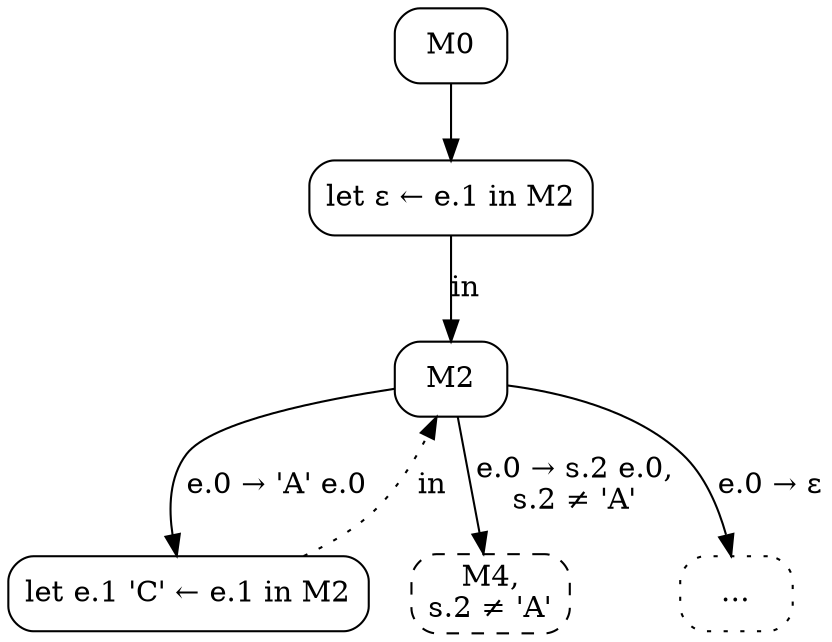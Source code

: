 digraph {
  node [shape=box, style=rounded];

  M0;
  M1 [label="let ε ← e.1 in M2"];
  M0 -> M1;
  M2;
  M1 -> M2 [label="in"];
  M3 [label="let e.1 'C' ← e.1 in M2"];
  M2 -> M3 [label="e.0 → 'A' e.0"];
  M3 -> M2 [label="in", style=dotted];
  M4 [label="M4,\ns.2 ≠ 'A'", style="rounded,dashed"];
  M2 -> M4 [label="e.0 → s.2 e.0,\ns.2 ≠ 'A'"];
  M5 [label="…", style="rounded,dotted"];
  M2 -> M5 [label="e.0 → ε"];
}

